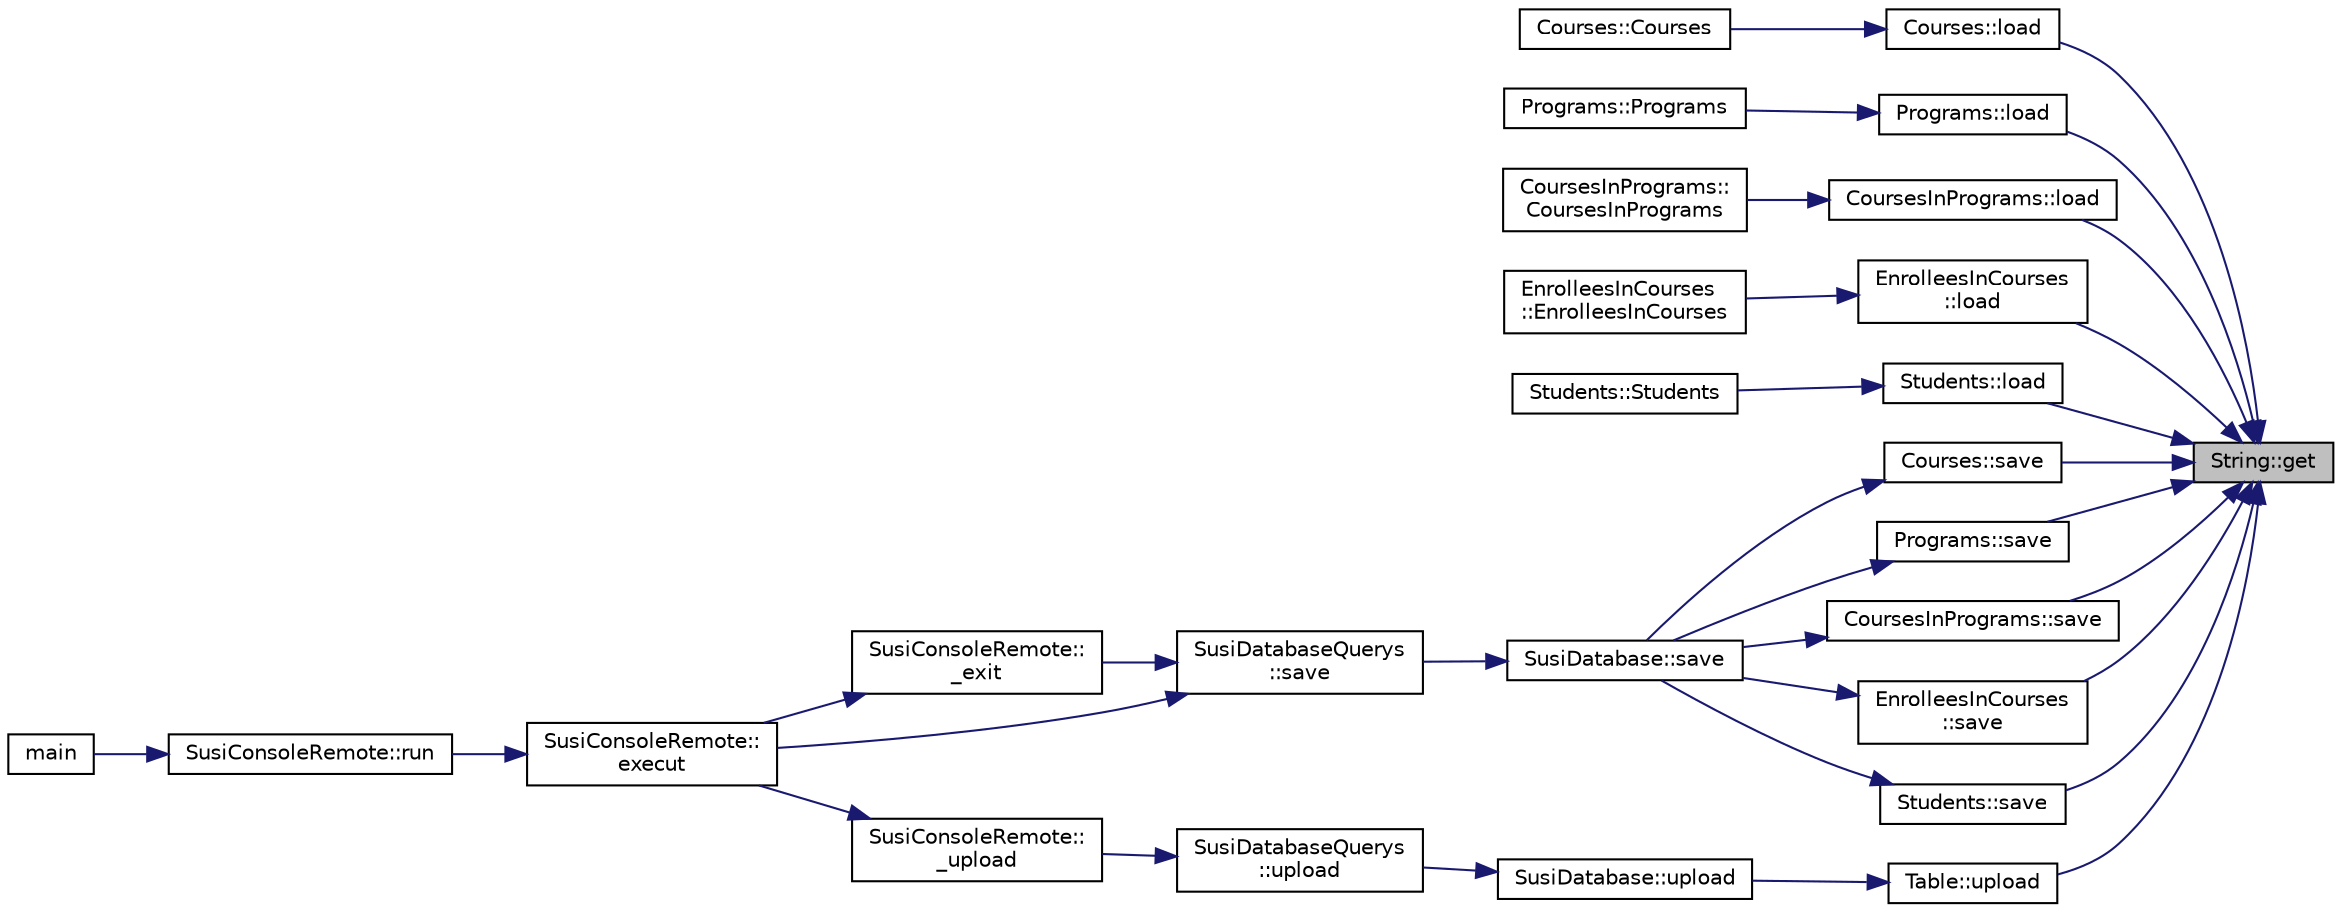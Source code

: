 digraph "String::get"
{
 // LATEX_PDF_SIZE
  edge [fontname="Helvetica",fontsize="10",labelfontname="Helvetica",labelfontsize="10"];
  node [fontname="Helvetica",fontsize="10",shape=record];
  rankdir="RL";
  Node1 [label="String::get",height=0.2,width=0.4,color="black", fillcolor="grey75", style="filled", fontcolor="black",tooltip=" "];
  Node1 -> Node2 [dir="back",color="midnightblue",fontsize="10",style="solid",fontname="Helvetica"];
  Node2 [label="Courses::load",height=0.2,width=0.4,color="black", fillcolor="white", style="filled",URL="$class_courses.html#a372561121d6897ace4123cd7c1d9f91f",tooltip="Десериализира таблица по подаден път на файл"];
  Node2 -> Node3 [dir="back",color="midnightblue",fontsize="10",style="solid",fontname="Helvetica"];
  Node3 [label="Courses::Courses",height=0.2,width=0.4,color="black", fillcolor="white", style="filled",URL="$class_courses.html#a575c465450af137a41125b39e0b1fc0d",tooltip=" "];
  Node1 -> Node4 [dir="back",color="midnightblue",fontsize="10",style="solid",fontname="Helvetica"];
  Node4 [label="Programs::load",height=0.2,width=0.4,color="black", fillcolor="white", style="filled",URL="$class_programs.html#a2856f7fb0b23159b4beb7535bc91a370",tooltip="Десериализира таблица по подаден път на файл"];
  Node4 -> Node5 [dir="back",color="midnightblue",fontsize="10",style="solid",fontname="Helvetica"];
  Node5 [label="Programs::Programs",height=0.2,width=0.4,color="black", fillcolor="white", style="filled",URL="$class_programs.html#a992f29a7e09d4b93833100dd66918f9d",tooltip=" "];
  Node1 -> Node6 [dir="back",color="midnightblue",fontsize="10",style="solid",fontname="Helvetica"];
  Node6 [label="CoursesInPrograms::load",height=0.2,width=0.4,color="black", fillcolor="white", style="filled",URL="$class_courses_in_programs.html#acd02404f1de84c3830b2d274d954bf60",tooltip="Десериализира таблица по подаден път на файл"];
  Node6 -> Node7 [dir="back",color="midnightblue",fontsize="10",style="solid",fontname="Helvetica"];
  Node7 [label="CoursesInPrograms::\lCoursesInPrograms",height=0.2,width=0.4,color="black", fillcolor="white", style="filled",URL="$class_courses_in_programs.html#a9e3878942687c485d9ce805fff7f995d",tooltip=" "];
  Node1 -> Node8 [dir="back",color="midnightblue",fontsize="10",style="solid",fontname="Helvetica"];
  Node8 [label="EnrolleesInCourses\l::load",height=0.2,width=0.4,color="black", fillcolor="white", style="filled",URL="$class_enrollees_in_courses.html#acfec5267920b15619e75dc6eae6b9edf",tooltip="Десериализира таблица по подаден път на файл"];
  Node8 -> Node9 [dir="back",color="midnightblue",fontsize="10",style="solid",fontname="Helvetica"];
  Node9 [label="EnrolleesInCourses\l::EnrolleesInCourses",height=0.2,width=0.4,color="black", fillcolor="white", style="filled",URL="$class_enrollees_in_courses.html#ad3c117a9d8c96fcd7c52dda6b089fa93",tooltip=" "];
  Node1 -> Node10 [dir="back",color="midnightblue",fontsize="10",style="solid",fontname="Helvetica"];
  Node10 [label="Students::load",height=0.2,width=0.4,color="black", fillcolor="white", style="filled",URL="$class_students.html#a1b099e58576cf5cb49cf2b2d1975acac",tooltip="Десериализира таблица по подаден път на файл"];
  Node10 -> Node11 [dir="back",color="midnightblue",fontsize="10",style="solid",fontname="Helvetica"];
  Node11 [label="Students::Students",height=0.2,width=0.4,color="black", fillcolor="white", style="filled",URL="$class_students.html#abe12e230dcbdb21225aa2422d3ff50c1",tooltip=" "];
  Node1 -> Node12 [dir="back",color="midnightblue",fontsize="10",style="solid",fontname="Helvetica"];
  Node12 [label="Courses::save",height=0.2,width=0.4,color="black", fillcolor="white", style="filled",URL="$class_courses.html#a7263686062ecab0bdf80e4620e44bee7",tooltip="Сериализира таблица"];
  Node12 -> Node13 [dir="back",color="midnightblue",fontsize="10",style="solid",fontname="Helvetica"];
  Node13 [label="SusiDatabase::save",height=0.2,width=0.4,color="black", fillcolor="white", style="filled",URL="$struct_susi_database.html#a2b42cb2146d9faf0348cf102d1940134",tooltip=" "];
  Node13 -> Node14 [dir="back",color="midnightblue",fontsize="10",style="solid",fontname="Helvetica"];
  Node14 [label="SusiDatabaseQuerys\l::save",height=0.2,width=0.4,color="black", fillcolor="white", style="filled",URL="$class_susi_database_querys.html#a3fd2d92d732b7844c092a1ba35a9af9c",tooltip=" "];
  Node14 -> Node15 [dir="back",color="midnightblue",fontsize="10",style="solid",fontname="Helvetica"];
  Node15 [label="SusiConsoleRemote::\l_exit",height=0.2,width=0.4,color="black", fillcolor="white", style="filled",URL="$class_susi_console_remote.html#acce68da69c5b11c2f42e70fc21dd78f5",tooltip=" "];
  Node15 -> Node16 [dir="back",color="midnightblue",fontsize="10",style="solid",fontname="Helvetica"];
  Node16 [label="SusiConsoleRemote::\lexecut",height=0.2,width=0.4,color="black", fillcolor="white", style="filled",URL="$class_susi_console_remote.html#afd508aec4dd613da7127f93ee4ef2171",tooltip="Изпълнява команда по подаден стринг."];
  Node16 -> Node17 [dir="back",color="midnightblue",fontsize="10",style="solid",fontname="Helvetica"];
  Node17 [label="SusiConsoleRemote::run",height=0.2,width=0.4,color="black", fillcolor="white", style="filled",URL="$class_susi_console_remote.html#a9450e23e6d289165c69090f3bc209dd9",tooltip="Стартира приложението."];
  Node17 -> Node18 [dir="back",color="midnightblue",fontsize="10",style="solid",fontname="Helvetica"];
  Node18 [label="main",height=0.2,width=0.4,color="black", fillcolor="white", style="filled",URL="$main_8cpp.html#ae66f6b31b5ad750f1fe042a706a4e3d4",tooltip=" "];
  Node14 -> Node16 [dir="back",color="midnightblue",fontsize="10",style="solid",fontname="Helvetica"];
  Node1 -> Node19 [dir="back",color="midnightblue",fontsize="10",style="solid",fontname="Helvetica"];
  Node19 [label="Programs::save",height=0.2,width=0.4,color="black", fillcolor="white", style="filled",URL="$class_programs.html#a8283ee20d297a7d01cab5882bc6142ad",tooltip="Сериализира таблица"];
  Node19 -> Node13 [dir="back",color="midnightblue",fontsize="10",style="solid",fontname="Helvetica"];
  Node1 -> Node20 [dir="back",color="midnightblue",fontsize="10",style="solid",fontname="Helvetica"];
  Node20 [label="CoursesInPrograms::save",height=0.2,width=0.4,color="black", fillcolor="white", style="filled",URL="$class_courses_in_programs.html#a5ea4ba66dddc19f6c7f80d37484b19e7",tooltip="Сериализира таблица"];
  Node20 -> Node13 [dir="back",color="midnightblue",fontsize="10",style="solid",fontname="Helvetica"];
  Node1 -> Node21 [dir="back",color="midnightblue",fontsize="10",style="solid",fontname="Helvetica"];
  Node21 [label="EnrolleesInCourses\l::save",height=0.2,width=0.4,color="black", fillcolor="white", style="filled",URL="$class_enrollees_in_courses.html#a6a935169ce67cf601d2bc32d0bc62681",tooltip="Сериализира таблица"];
  Node21 -> Node13 [dir="back",color="midnightblue",fontsize="10",style="solid",fontname="Helvetica"];
  Node1 -> Node22 [dir="back",color="midnightblue",fontsize="10",style="solid",fontname="Helvetica"];
  Node22 [label="Students::save",height=0.2,width=0.4,color="black", fillcolor="white", style="filled",URL="$class_students.html#a182cb9257453eec99b4829e16ea7d133",tooltip="Сериализира таблица"];
  Node22 -> Node13 [dir="back",color="midnightblue",fontsize="10",style="solid",fontname="Helvetica"];
  Node1 -> Node23 [dir="back",color="midnightblue",fontsize="10",style="solid",fontname="Helvetica"];
  Node23 [label="Table::upload",height=0.2,width=0.4,color="black", fillcolor="white", style="filled",URL="$class_table.html#a8d3e99b5bf1392b15764080829f06fe6",tooltip="Десериализира таблица по подаден път на папка"];
  Node23 -> Node24 [dir="back",color="midnightblue",fontsize="10",style="solid",fontname="Helvetica"];
  Node24 [label="SusiDatabase::upload",height=0.2,width=0.4,color="black", fillcolor="white", style="filled",URL="$struct_susi_database.html#ae948dcb9b1c1b2fc861e5585be2adb69",tooltip=" "];
  Node24 -> Node25 [dir="back",color="midnightblue",fontsize="10",style="solid",fontname="Helvetica"];
  Node25 [label="SusiDatabaseQuerys\l::upload",height=0.2,width=0.4,color="black", fillcolor="white", style="filled",URL="$class_susi_database_querys.html#a132d31c1bedae768503f3ec7ee59ea96",tooltip=" "];
  Node25 -> Node26 [dir="back",color="midnightblue",fontsize="10",style="solid",fontname="Helvetica"];
  Node26 [label="SusiConsoleRemote::\l_upload",height=0.2,width=0.4,color="black", fillcolor="white", style="filled",URL="$class_susi_console_remote.html#ae98ddadb7b26d5f9db03cfa044957435",tooltip=" "];
  Node26 -> Node16 [dir="back",color="midnightblue",fontsize="10",style="solid",fontname="Helvetica"];
}
